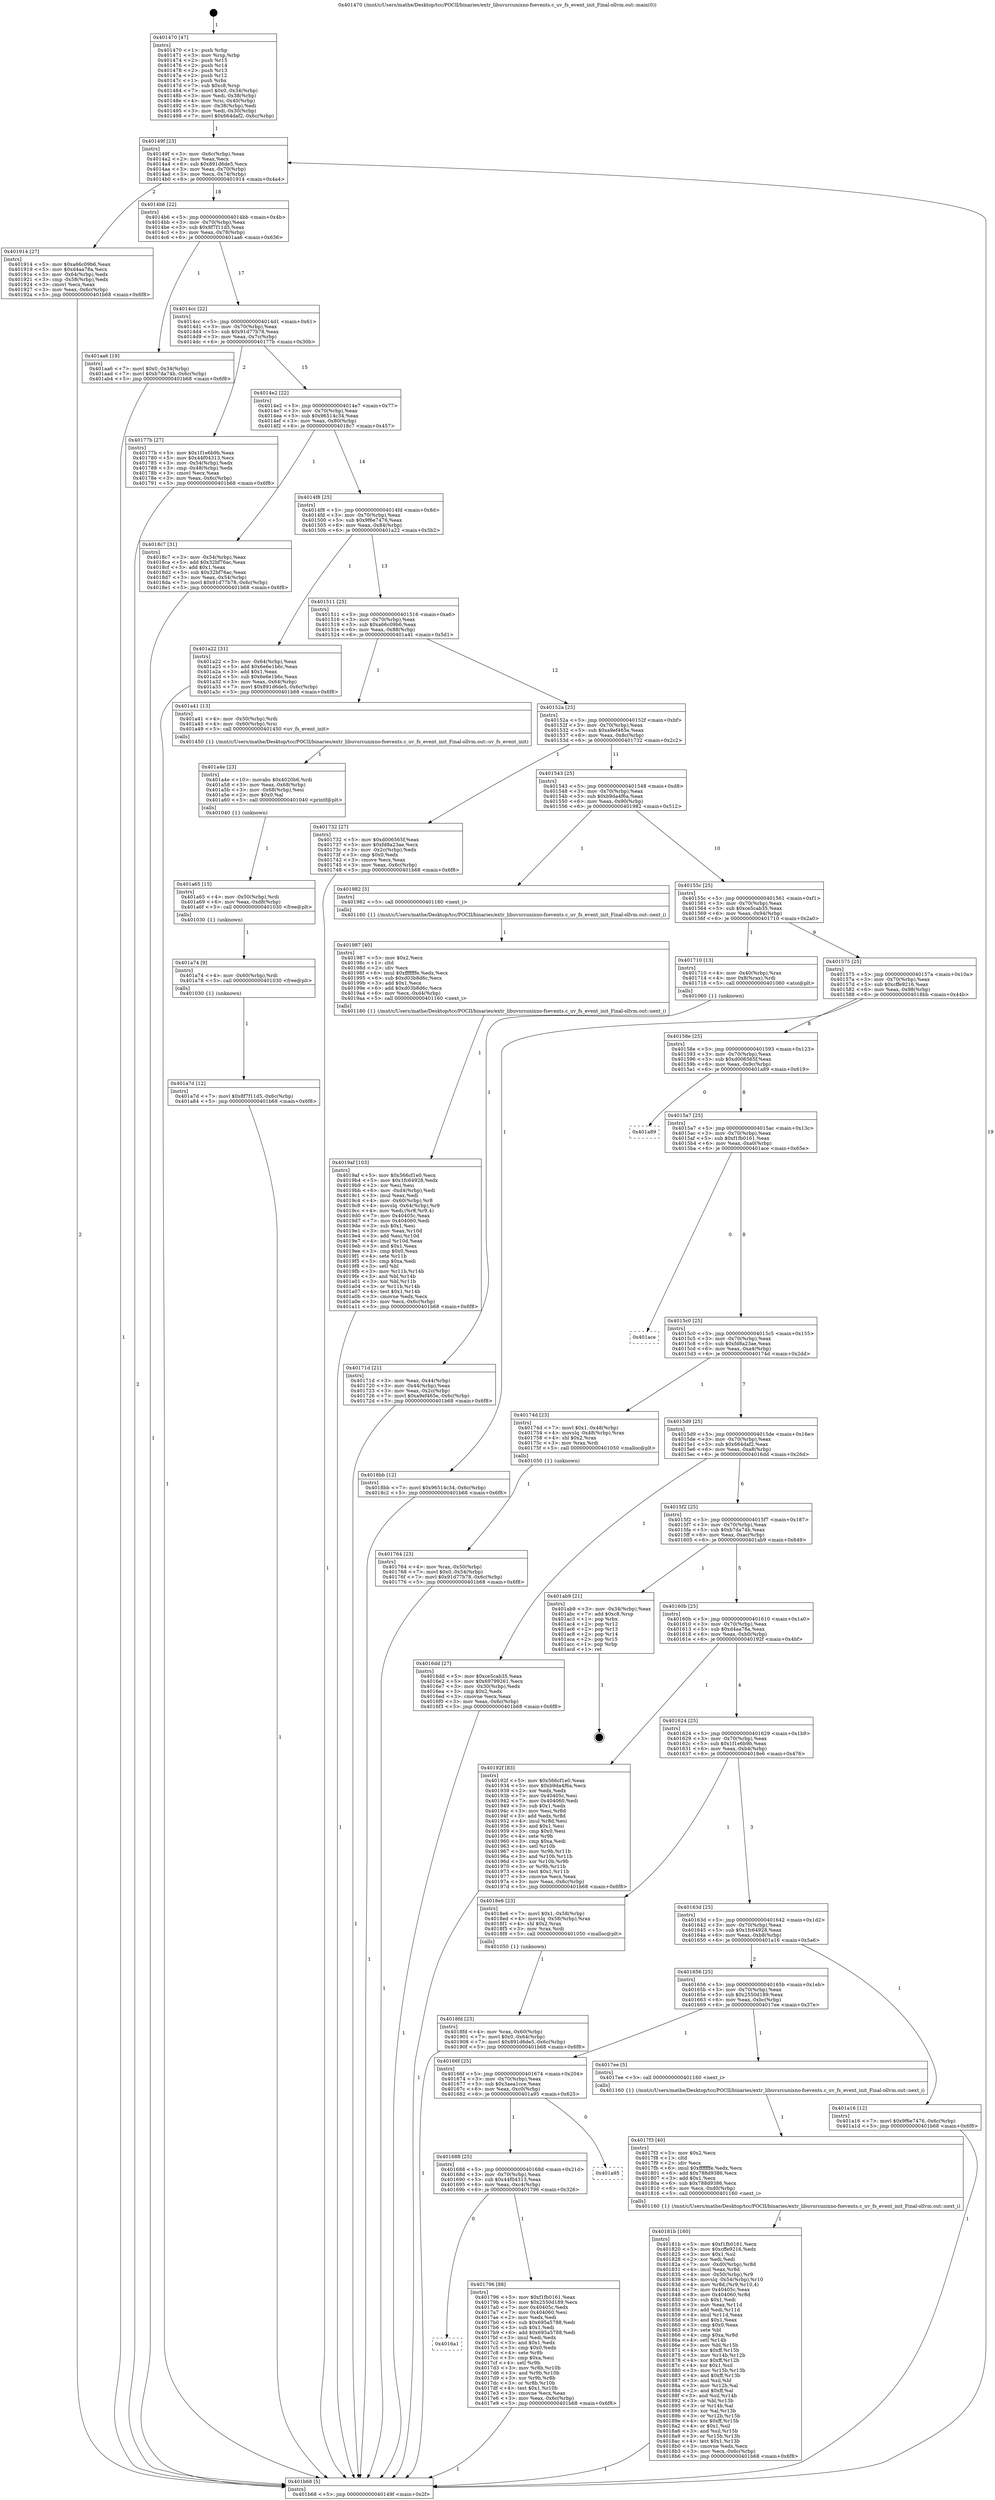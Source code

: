 digraph "0x401470" {
  label = "0x401470 (/mnt/c/Users/mathe/Desktop/tcc/POCII/binaries/extr_libuvsrcunixno-fsevents.c_uv_fs_event_init_Final-ollvm.out::main(0))"
  labelloc = "t"
  node[shape=record]

  Entry [label="",width=0.3,height=0.3,shape=circle,fillcolor=black,style=filled]
  "0x40149f" [label="{
     0x40149f [23]\l
     | [instrs]\l
     &nbsp;&nbsp;0x40149f \<+3\>: mov -0x6c(%rbp),%eax\l
     &nbsp;&nbsp;0x4014a2 \<+2\>: mov %eax,%ecx\l
     &nbsp;&nbsp;0x4014a4 \<+6\>: sub $0x891d6de5,%ecx\l
     &nbsp;&nbsp;0x4014aa \<+3\>: mov %eax,-0x70(%rbp)\l
     &nbsp;&nbsp;0x4014ad \<+3\>: mov %ecx,-0x74(%rbp)\l
     &nbsp;&nbsp;0x4014b0 \<+6\>: je 0000000000401914 \<main+0x4a4\>\l
  }"]
  "0x401914" [label="{
     0x401914 [27]\l
     | [instrs]\l
     &nbsp;&nbsp;0x401914 \<+5\>: mov $0xa66c09b6,%eax\l
     &nbsp;&nbsp;0x401919 \<+5\>: mov $0xd4aa78a,%ecx\l
     &nbsp;&nbsp;0x40191e \<+3\>: mov -0x64(%rbp),%edx\l
     &nbsp;&nbsp;0x401921 \<+3\>: cmp -0x58(%rbp),%edx\l
     &nbsp;&nbsp;0x401924 \<+3\>: cmovl %ecx,%eax\l
     &nbsp;&nbsp;0x401927 \<+3\>: mov %eax,-0x6c(%rbp)\l
     &nbsp;&nbsp;0x40192a \<+5\>: jmp 0000000000401b68 \<main+0x6f8\>\l
  }"]
  "0x4014b6" [label="{
     0x4014b6 [22]\l
     | [instrs]\l
     &nbsp;&nbsp;0x4014b6 \<+5\>: jmp 00000000004014bb \<main+0x4b\>\l
     &nbsp;&nbsp;0x4014bb \<+3\>: mov -0x70(%rbp),%eax\l
     &nbsp;&nbsp;0x4014be \<+5\>: sub $0x8f7f11d5,%eax\l
     &nbsp;&nbsp;0x4014c3 \<+3\>: mov %eax,-0x78(%rbp)\l
     &nbsp;&nbsp;0x4014c6 \<+6\>: je 0000000000401aa6 \<main+0x636\>\l
  }"]
  Exit [label="",width=0.3,height=0.3,shape=circle,fillcolor=black,style=filled,peripheries=2]
  "0x401aa6" [label="{
     0x401aa6 [19]\l
     | [instrs]\l
     &nbsp;&nbsp;0x401aa6 \<+7\>: movl $0x0,-0x34(%rbp)\l
     &nbsp;&nbsp;0x401aad \<+7\>: movl $0xb7da74b,-0x6c(%rbp)\l
     &nbsp;&nbsp;0x401ab4 \<+5\>: jmp 0000000000401b68 \<main+0x6f8\>\l
  }"]
  "0x4014cc" [label="{
     0x4014cc [22]\l
     | [instrs]\l
     &nbsp;&nbsp;0x4014cc \<+5\>: jmp 00000000004014d1 \<main+0x61\>\l
     &nbsp;&nbsp;0x4014d1 \<+3\>: mov -0x70(%rbp),%eax\l
     &nbsp;&nbsp;0x4014d4 \<+5\>: sub $0x91d77b78,%eax\l
     &nbsp;&nbsp;0x4014d9 \<+3\>: mov %eax,-0x7c(%rbp)\l
     &nbsp;&nbsp;0x4014dc \<+6\>: je 000000000040177b \<main+0x30b\>\l
  }"]
  "0x401a7d" [label="{
     0x401a7d [12]\l
     | [instrs]\l
     &nbsp;&nbsp;0x401a7d \<+7\>: movl $0x8f7f11d5,-0x6c(%rbp)\l
     &nbsp;&nbsp;0x401a84 \<+5\>: jmp 0000000000401b68 \<main+0x6f8\>\l
  }"]
  "0x40177b" [label="{
     0x40177b [27]\l
     | [instrs]\l
     &nbsp;&nbsp;0x40177b \<+5\>: mov $0x1f1e6b9b,%eax\l
     &nbsp;&nbsp;0x401780 \<+5\>: mov $0x44f04313,%ecx\l
     &nbsp;&nbsp;0x401785 \<+3\>: mov -0x54(%rbp),%edx\l
     &nbsp;&nbsp;0x401788 \<+3\>: cmp -0x48(%rbp),%edx\l
     &nbsp;&nbsp;0x40178b \<+3\>: cmovl %ecx,%eax\l
     &nbsp;&nbsp;0x40178e \<+3\>: mov %eax,-0x6c(%rbp)\l
     &nbsp;&nbsp;0x401791 \<+5\>: jmp 0000000000401b68 \<main+0x6f8\>\l
  }"]
  "0x4014e2" [label="{
     0x4014e2 [22]\l
     | [instrs]\l
     &nbsp;&nbsp;0x4014e2 \<+5\>: jmp 00000000004014e7 \<main+0x77\>\l
     &nbsp;&nbsp;0x4014e7 \<+3\>: mov -0x70(%rbp),%eax\l
     &nbsp;&nbsp;0x4014ea \<+5\>: sub $0x96514c34,%eax\l
     &nbsp;&nbsp;0x4014ef \<+3\>: mov %eax,-0x80(%rbp)\l
     &nbsp;&nbsp;0x4014f2 \<+6\>: je 00000000004018c7 \<main+0x457\>\l
  }"]
  "0x401a74" [label="{
     0x401a74 [9]\l
     | [instrs]\l
     &nbsp;&nbsp;0x401a74 \<+4\>: mov -0x60(%rbp),%rdi\l
     &nbsp;&nbsp;0x401a78 \<+5\>: call 0000000000401030 \<free@plt\>\l
     | [calls]\l
     &nbsp;&nbsp;0x401030 \{1\} (unknown)\l
  }"]
  "0x4018c7" [label="{
     0x4018c7 [31]\l
     | [instrs]\l
     &nbsp;&nbsp;0x4018c7 \<+3\>: mov -0x54(%rbp),%eax\l
     &nbsp;&nbsp;0x4018ca \<+5\>: add $0x32bf76ac,%eax\l
     &nbsp;&nbsp;0x4018cf \<+3\>: add $0x1,%eax\l
     &nbsp;&nbsp;0x4018d2 \<+5\>: sub $0x32bf76ac,%eax\l
     &nbsp;&nbsp;0x4018d7 \<+3\>: mov %eax,-0x54(%rbp)\l
     &nbsp;&nbsp;0x4018da \<+7\>: movl $0x91d77b78,-0x6c(%rbp)\l
     &nbsp;&nbsp;0x4018e1 \<+5\>: jmp 0000000000401b68 \<main+0x6f8\>\l
  }"]
  "0x4014f8" [label="{
     0x4014f8 [25]\l
     | [instrs]\l
     &nbsp;&nbsp;0x4014f8 \<+5\>: jmp 00000000004014fd \<main+0x8d\>\l
     &nbsp;&nbsp;0x4014fd \<+3\>: mov -0x70(%rbp),%eax\l
     &nbsp;&nbsp;0x401500 \<+5\>: sub $0x9f6e7476,%eax\l
     &nbsp;&nbsp;0x401505 \<+6\>: mov %eax,-0x84(%rbp)\l
     &nbsp;&nbsp;0x40150b \<+6\>: je 0000000000401a22 \<main+0x5b2\>\l
  }"]
  "0x401a65" [label="{
     0x401a65 [15]\l
     | [instrs]\l
     &nbsp;&nbsp;0x401a65 \<+4\>: mov -0x50(%rbp),%rdi\l
     &nbsp;&nbsp;0x401a69 \<+6\>: mov %eax,-0xd8(%rbp)\l
     &nbsp;&nbsp;0x401a6f \<+5\>: call 0000000000401030 \<free@plt\>\l
     | [calls]\l
     &nbsp;&nbsp;0x401030 \{1\} (unknown)\l
  }"]
  "0x401a22" [label="{
     0x401a22 [31]\l
     | [instrs]\l
     &nbsp;&nbsp;0x401a22 \<+3\>: mov -0x64(%rbp),%eax\l
     &nbsp;&nbsp;0x401a25 \<+5\>: add $0x6e6e1b6c,%eax\l
     &nbsp;&nbsp;0x401a2a \<+3\>: add $0x1,%eax\l
     &nbsp;&nbsp;0x401a2d \<+5\>: sub $0x6e6e1b6c,%eax\l
     &nbsp;&nbsp;0x401a32 \<+3\>: mov %eax,-0x64(%rbp)\l
     &nbsp;&nbsp;0x401a35 \<+7\>: movl $0x891d6de5,-0x6c(%rbp)\l
     &nbsp;&nbsp;0x401a3c \<+5\>: jmp 0000000000401b68 \<main+0x6f8\>\l
  }"]
  "0x401511" [label="{
     0x401511 [25]\l
     | [instrs]\l
     &nbsp;&nbsp;0x401511 \<+5\>: jmp 0000000000401516 \<main+0xa6\>\l
     &nbsp;&nbsp;0x401516 \<+3\>: mov -0x70(%rbp),%eax\l
     &nbsp;&nbsp;0x401519 \<+5\>: sub $0xa66c09b6,%eax\l
     &nbsp;&nbsp;0x40151e \<+6\>: mov %eax,-0x88(%rbp)\l
     &nbsp;&nbsp;0x401524 \<+6\>: je 0000000000401a41 \<main+0x5d1\>\l
  }"]
  "0x401a4e" [label="{
     0x401a4e [23]\l
     | [instrs]\l
     &nbsp;&nbsp;0x401a4e \<+10\>: movabs $0x4020b6,%rdi\l
     &nbsp;&nbsp;0x401a58 \<+3\>: mov %eax,-0x68(%rbp)\l
     &nbsp;&nbsp;0x401a5b \<+3\>: mov -0x68(%rbp),%esi\l
     &nbsp;&nbsp;0x401a5e \<+2\>: mov $0x0,%al\l
     &nbsp;&nbsp;0x401a60 \<+5\>: call 0000000000401040 \<printf@plt\>\l
     | [calls]\l
     &nbsp;&nbsp;0x401040 \{1\} (unknown)\l
  }"]
  "0x401a41" [label="{
     0x401a41 [13]\l
     | [instrs]\l
     &nbsp;&nbsp;0x401a41 \<+4\>: mov -0x50(%rbp),%rdi\l
     &nbsp;&nbsp;0x401a45 \<+4\>: mov -0x60(%rbp),%rsi\l
     &nbsp;&nbsp;0x401a49 \<+5\>: call 0000000000401450 \<uv_fs_event_init\>\l
     | [calls]\l
     &nbsp;&nbsp;0x401450 \{1\} (/mnt/c/Users/mathe/Desktop/tcc/POCII/binaries/extr_libuvsrcunixno-fsevents.c_uv_fs_event_init_Final-ollvm.out::uv_fs_event_init)\l
  }"]
  "0x40152a" [label="{
     0x40152a [25]\l
     | [instrs]\l
     &nbsp;&nbsp;0x40152a \<+5\>: jmp 000000000040152f \<main+0xbf\>\l
     &nbsp;&nbsp;0x40152f \<+3\>: mov -0x70(%rbp),%eax\l
     &nbsp;&nbsp;0x401532 \<+5\>: sub $0xa9ef465e,%eax\l
     &nbsp;&nbsp;0x401537 \<+6\>: mov %eax,-0x8c(%rbp)\l
     &nbsp;&nbsp;0x40153d \<+6\>: je 0000000000401732 \<main+0x2c2\>\l
  }"]
  "0x4019af" [label="{
     0x4019af [103]\l
     | [instrs]\l
     &nbsp;&nbsp;0x4019af \<+5\>: mov $0x566cf1e0,%ecx\l
     &nbsp;&nbsp;0x4019b4 \<+5\>: mov $0x1fc64928,%edx\l
     &nbsp;&nbsp;0x4019b9 \<+2\>: xor %esi,%esi\l
     &nbsp;&nbsp;0x4019bb \<+6\>: mov -0xd4(%rbp),%edi\l
     &nbsp;&nbsp;0x4019c1 \<+3\>: imul %eax,%edi\l
     &nbsp;&nbsp;0x4019c4 \<+4\>: mov -0x60(%rbp),%r8\l
     &nbsp;&nbsp;0x4019c8 \<+4\>: movslq -0x64(%rbp),%r9\l
     &nbsp;&nbsp;0x4019cc \<+4\>: mov %edi,(%r8,%r9,4)\l
     &nbsp;&nbsp;0x4019d0 \<+7\>: mov 0x40405c,%eax\l
     &nbsp;&nbsp;0x4019d7 \<+7\>: mov 0x404060,%edi\l
     &nbsp;&nbsp;0x4019de \<+3\>: sub $0x1,%esi\l
     &nbsp;&nbsp;0x4019e1 \<+3\>: mov %eax,%r10d\l
     &nbsp;&nbsp;0x4019e4 \<+3\>: add %esi,%r10d\l
     &nbsp;&nbsp;0x4019e7 \<+4\>: imul %r10d,%eax\l
     &nbsp;&nbsp;0x4019eb \<+3\>: and $0x1,%eax\l
     &nbsp;&nbsp;0x4019ee \<+3\>: cmp $0x0,%eax\l
     &nbsp;&nbsp;0x4019f1 \<+4\>: sete %r11b\l
     &nbsp;&nbsp;0x4019f5 \<+3\>: cmp $0xa,%edi\l
     &nbsp;&nbsp;0x4019f8 \<+3\>: setl %bl\l
     &nbsp;&nbsp;0x4019fb \<+3\>: mov %r11b,%r14b\l
     &nbsp;&nbsp;0x4019fe \<+3\>: and %bl,%r14b\l
     &nbsp;&nbsp;0x401a01 \<+3\>: xor %bl,%r11b\l
     &nbsp;&nbsp;0x401a04 \<+3\>: or %r11b,%r14b\l
     &nbsp;&nbsp;0x401a07 \<+4\>: test $0x1,%r14b\l
     &nbsp;&nbsp;0x401a0b \<+3\>: cmovne %edx,%ecx\l
     &nbsp;&nbsp;0x401a0e \<+3\>: mov %ecx,-0x6c(%rbp)\l
     &nbsp;&nbsp;0x401a11 \<+5\>: jmp 0000000000401b68 \<main+0x6f8\>\l
  }"]
  "0x401732" [label="{
     0x401732 [27]\l
     | [instrs]\l
     &nbsp;&nbsp;0x401732 \<+5\>: mov $0xd006565f,%eax\l
     &nbsp;&nbsp;0x401737 \<+5\>: mov $0xfd8a23ae,%ecx\l
     &nbsp;&nbsp;0x40173c \<+3\>: mov -0x2c(%rbp),%edx\l
     &nbsp;&nbsp;0x40173f \<+3\>: cmp $0x0,%edx\l
     &nbsp;&nbsp;0x401742 \<+3\>: cmove %ecx,%eax\l
     &nbsp;&nbsp;0x401745 \<+3\>: mov %eax,-0x6c(%rbp)\l
     &nbsp;&nbsp;0x401748 \<+5\>: jmp 0000000000401b68 \<main+0x6f8\>\l
  }"]
  "0x401543" [label="{
     0x401543 [25]\l
     | [instrs]\l
     &nbsp;&nbsp;0x401543 \<+5\>: jmp 0000000000401548 \<main+0xd8\>\l
     &nbsp;&nbsp;0x401548 \<+3\>: mov -0x70(%rbp),%eax\l
     &nbsp;&nbsp;0x40154b \<+5\>: sub $0xb9da4f6a,%eax\l
     &nbsp;&nbsp;0x401550 \<+6\>: mov %eax,-0x90(%rbp)\l
     &nbsp;&nbsp;0x401556 \<+6\>: je 0000000000401982 \<main+0x512\>\l
  }"]
  "0x401987" [label="{
     0x401987 [40]\l
     | [instrs]\l
     &nbsp;&nbsp;0x401987 \<+5\>: mov $0x2,%ecx\l
     &nbsp;&nbsp;0x40198c \<+1\>: cltd\l
     &nbsp;&nbsp;0x40198d \<+2\>: idiv %ecx\l
     &nbsp;&nbsp;0x40198f \<+6\>: imul $0xfffffffe,%edx,%ecx\l
     &nbsp;&nbsp;0x401995 \<+6\>: sub $0xd03b8d6c,%ecx\l
     &nbsp;&nbsp;0x40199b \<+3\>: add $0x1,%ecx\l
     &nbsp;&nbsp;0x40199e \<+6\>: add $0xd03b8d6c,%ecx\l
     &nbsp;&nbsp;0x4019a4 \<+6\>: mov %ecx,-0xd4(%rbp)\l
     &nbsp;&nbsp;0x4019aa \<+5\>: call 0000000000401160 \<next_i\>\l
     | [calls]\l
     &nbsp;&nbsp;0x401160 \{1\} (/mnt/c/Users/mathe/Desktop/tcc/POCII/binaries/extr_libuvsrcunixno-fsevents.c_uv_fs_event_init_Final-ollvm.out::next_i)\l
  }"]
  "0x401982" [label="{
     0x401982 [5]\l
     | [instrs]\l
     &nbsp;&nbsp;0x401982 \<+5\>: call 0000000000401160 \<next_i\>\l
     | [calls]\l
     &nbsp;&nbsp;0x401160 \{1\} (/mnt/c/Users/mathe/Desktop/tcc/POCII/binaries/extr_libuvsrcunixno-fsevents.c_uv_fs_event_init_Final-ollvm.out::next_i)\l
  }"]
  "0x40155c" [label="{
     0x40155c [25]\l
     | [instrs]\l
     &nbsp;&nbsp;0x40155c \<+5\>: jmp 0000000000401561 \<main+0xf1\>\l
     &nbsp;&nbsp;0x401561 \<+3\>: mov -0x70(%rbp),%eax\l
     &nbsp;&nbsp;0x401564 \<+5\>: sub $0xce5cab35,%eax\l
     &nbsp;&nbsp;0x401569 \<+6\>: mov %eax,-0x94(%rbp)\l
     &nbsp;&nbsp;0x40156f \<+6\>: je 0000000000401710 \<main+0x2a0\>\l
  }"]
  "0x4018fd" [label="{
     0x4018fd [23]\l
     | [instrs]\l
     &nbsp;&nbsp;0x4018fd \<+4\>: mov %rax,-0x60(%rbp)\l
     &nbsp;&nbsp;0x401901 \<+7\>: movl $0x0,-0x64(%rbp)\l
     &nbsp;&nbsp;0x401908 \<+7\>: movl $0x891d6de5,-0x6c(%rbp)\l
     &nbsp;&nbsp;0x40190f \<+5\>: jmp 0000000000401b68 \<main+0x6f8\>\l
  }"]
  "0x401710" [label="{
     0x401710 [13]\l
     | [instrs]\l
     &nbsp;&nbsp;0x401710 \<+4\>: mov -0x40(%rbp),%rax\l
     &nbsp;&nbsp;0x401714 \<+4\>: mov 0x8(%rax),%rdi\l
     &nbsp;&nbsp;0x401718 \<+5\>: call 0000000000401060 \<atoi@plt\>\l
     | [calls]\l
     &nbsp;&nbsp;0x401060 \{1\} (unknown)\l
  }"]
  "0x401575" [label="{
     0x401575 [25]\l
     | [instrs]\l
     &nbsp;&nbsp;0x401575 \<+5\>: jmp 000000000040157a \<main+0x10a\>\l
     &nbsp;&nbsp;0x40157a \<+3\>: mov -0x70(%rbp),%eax\l
     &nbsp;&nbsp;0x40157d \<+5\>: sub $0xcffe9216,%eax\l
     &nbsp;&nbsp;0x401582 \<+6\>: mov %eax,-0x98(%rbp)\l
     &nbsp;&nbsp;0x401588 \<+6\>: je 00000000004018bb \<main+0x44b\>\l
  }"]
  "0x40181b" [label="{
     0x40181b [160]\l
     | [instrs]\l
     &nbsp;&nbsp;0x40181b \<+5\>: mov $0xf1fb0161,%ecx\l
     &nbsp;&nbsp;0x401820 \<+5\>: mov $0xcffe9216,%edx\l
     &nbsp;&nbsp;0x401825 \<+3\>: mov $0x1,%sil\l
     &nbsp;&nbsp;0x401828 \<+2\>: xor %edi,%edi\l
     &nbsp;&nbsp;0x40182a \<+7\>: mov -0xd0(%rbp),%r8d\l
     &nbsp;&nbsp;0x401831 \<+4\>: imul %eax,%r8d\l
     &nbsp;&nbsp;0x401835 \<+4\>: mov -0x50(%rbp),%r9\l
     &nbsp;&nbsp;0x401839 \<+4\>: movslq -0x54(%rbp),%r10\l
     &nbsp;&nbsp;0x40183d \<+4\>: mov %r8d,(%r9,%r10,4)\l
     &nbsp;&nbsp;0x401841 \<+7\>: mov 0x40405c,%eax\l
     &nbsp;&nbsp;0x401848 \<+8\>: mov 0x404060,%r8d\l
     &nbsp;&nbsp;0x401850 \<+3\>: sub $0x1,%edi\l
     &nbsp;&nbsp;0x401853 \<+3\>: mov %eax,%r11d\l
     &nbsp;&nbsp;0x401856 \<+3\>: add %edi,%r11d\l
     &nbsp;&nbsp;0x401859 \<+4\>: imul %r11d,%eax\l
     &nbsp;&nbsp;0x40185d \<+3\>: and $0x1,%eax\l
     &nbsp;&nbsp;0x401860 \<+3\>: cmp $0x0,%eax\l
     &nbsp;&nbsp;0x401863 \<+3\>: sete %bl\l
     &nbsp;&nbsp;0x401866 \<+4\>: cmp $0xa,%r8d\l
     &nbsp;&nbsp;0x40186a \<+4\>: setl %r14b\l
     &nbsp;&nbsp;0x40186e \<+3\>: mov %bl,%r15b\l
     &nbsp;&nbsp;0x401871 \<+4\>: xor $0xff,%r15b\l
     &nbsp;&nbsp;0x401875 \<+3\>: mov %r14b,%r12b\l
     &nbsp;&nbsp;0x401878 \<+4\>: xor $0xff,%r12b\l
     &nbsp;&nbsp;0x40187c \<+4\>: xor $0x1,%sil\l
     &nbsp;&nbsp;0x401880 \<+3\>: mov %r15b,%r13b\l
     &nbsp;&nbsp;0x401883 \<+4\>: and $0xff,%r13b\l
     &nbsp;&nbsp;0x401887 \<+3\>: and %sil,%bl\l
     &nbsp;&nbsp;0x40188a \<+3\>: mov %r12b,%al\l
     &nbsp;&nbsp;0x40188d \<+2\>: and $0xff,%al\l
     &nbsp;&nbsp;0x40188f \<+3\>: and %sil,%r14b\l
     &nbsp;&nbsp;0x401892 \<+3\>: or %bl,%r13b\l
     &nbsp;&nbsp;0x401895 \<+3\>: or %r14b,%al\l
     &nbsp;&nbsp;0x401898 \<+3\>: xor %al,%r13b\l
     &nbsp;&nbsp;0x40189b \<+3\>: or %r12b,%r15b\l
     &nbsp;&nbsp;0x40189e \<+4\>: xor $0xff,%r15b\l
     &nbsp;&nbsp;0x4018a2 \<+4\>: or $0x1,%sil\l
     &nbsp;&nbsp;0x4018a6 \<+3\>: and %sil,%r15b\l
     &nbsp;&nbsp;0x4018a9 \<+3\>: or %r15b,%r13b\l
     &nbsp;&nbsp;0x4018ac \<+4\>: test $0x1,%r13b\l
     &nbsp;&nbsp;0x4018b0 \<+3\>: cmovne %edx,%ecx\l
     &nbsp;&nbsp;0x4018b3 \<+3\>: mov %ecx,-0x6c(%rbp)\l
     &nbsp;&nbsp;0x4018b6 \<+5\>: jmp 0000000000401b68 \<main+0x6f8\>\l
  }"]
  "0x4018bb" [label="{
     0x4018bb [12]\l
     | [instrs]\l
     &nbsp;&nbsp;0x4018bb \<+7\>: movl $0x96514c34,-0x6c(%rbp)\l
     &nbsp;&nbsp;0x4018c2 \<+5\>: jmp 0000000000401b68 \<main+0x6f8\>\l
  }"]
  "0x40158e" [label="{
     0x40158e [25]\l
     | [instrs]\l
     &nbsp;&nbsp;0x40158e \<+5\>: jmp 0000000000401593 \<main+0x123\>\l
     &nbsp;&nbsp;0x401593 \<+3\>: mov -0x70(%rbp),%eax\l
     &nbsp;&nbsp;0x401596 \<+5\>: sub $0xd006565f,%eax\l
     &nbsp;&nbsp;0x40159b \<+6\>: mov %eax,-0x9c(%rbp)\l
     &nbsp;&nbsp;0x4015a1 \<+6\>: je 0000000000401a89 \<main+0x619\>\l
  }"]
  "0x4017f3" [label="{
     0x4017f3 [40]\l
     | [instrs]\l
     &nbsp;&nbsp;0x4017f3 \<+5\>: mov $0x2,%ecx\l
     &nbsp;&nbsp;0x4017f8 \<+1\>: cltd\l
     &nbsp;&nbsp;0x4017f9 \<+2\>: idiv %ecx\l
     &nbsp;&nbsp;0x4017fb \<+6\>: imul $0xfffffffe,%edx,%ecx\l
     &nbsp;&nbsp;0x401801 \<+6\>: add $0x788d9386,%ecx\l
     &nbsp;&nbsp;0x401807 \<+3\>: add $0x1,%ecx\l
     &nbsp;&nbsp;0x40180a \<+6\>: sub $0x788d9386,%ecx\l
     &nbsp;&nbsp;0x401810 \<+6\>: mov %ecx,-0xd0(%rbp)\l
     &nbsp;&nbsp;0x401816 \<+5\>: call 0000000000401160 \<next_i\>\l
     | [calls]\l
     &nbsp;&nbsp;0x401160 \{1\} (/mnt/c/Users/mathe/Desktop/tcc/POCII/binaries/extr_libuvsrcunixno-fsevents.c_uv_fs_event_init_Final-ollvm.out::next_i)\l
  }"]
  "0x401a89" [label="{
     0x401a89\l
  }", style=dashed]
  "0x4015a7" [label="{
     0x4015a7 [25]\l
     | [instrs]\l
     &nbsp;&nbsp;0x4015a7 \<+5\>: jmp 00000000004015ac \<main+0x13c\>\l
     &nbsp;&nbsp;0x4015ac \<+3\>: mov -0x70(%rbp),%eax\l
     &nbsp;&nbsp;0x4015af \<+5\>: sub $0xf1fb0161,%eax\l
     &nbsp;&nbsp;0x4015b4 \<+6\>: mov %eax,-0xa0(%rbp)\l
     &nbsp;&nbsp;0x4015ba \<+6\>: je 0000000000401ace \<main+0x65e\>\l
  }"]
  "0x4016a1" [label="{
     0x4016a1\l
  }", style=dashed]
  "0x401ace" [label="{
     0x401ace\l
  }", style=dashed]
  "0x4015c0" [label="{
     0x4015c0 [25]\l
     | [instrs]\l
     &nbsp;&nbsp;0x4015c0 \<+5\>: jmp 00000000004015c5 \<main+0x155\>\l
     &nbsp;&nbsp;0x4015c5 \<+3\>: mov -0x70(%rbp),%eax\l
     &nbsp;&nbsp;0x4015c8 \<+5\>: sub $0xfd8a23ae,%eax\l
     &nbsp;&nbsp;0x4015cd \<+6\>: mov %eax,-0xa4(%rbp)\l
     &nbsp;&nbsp;0x4015d3 \<+6\>: je 000000000040174d \<main+0x2dd\>\l
  }"]
  "0x401796" [label="{
     0x401796 [88]\l
     | [instrs]\l
     &nbsp;&nbsp;0x401796 \<+5\>: mov $0xf1fb0161,%eax\l
     &nbsp;&nbsp;0x40179b \<+5\>: mov $0x2550d189,%ecx\l
     &nbsp;&nbsp;0x4017a0 \<+7\>: mov 0x40405c,%edx\l
     &nbsp;&nbsp;0x4017a7 \<+7\>: mov 0x404060,%esi\l
     &nbsp;&nbsp;0x4017ae \<+2\>: mov %edx,%edi\l
     &nbsp;&nbsp;0x4017b0 \<+6\>: sub $0x695a5788,%edi\l
     &nbsp;&nbsp;0x4017b6 \<+3\>: sub $0x1,%edi\l
     &nbsp;&nbsp;0x4017b9 \<+6\>: add $0x695a5788,%edi\l
     &nbsp;&nbsp;0x4017bf \<+3\>: imul %edi,%edx\l
     &nbsp;&nbsp;0x4017c2 \<+3\>: and $0x1,%edx\l
     &nbsp;&nbsp;0x4017c5 \<+3\>: cmp $0x0,%edx\l
     &nbsp;&nbsp;0x4017c8 \<+4\>: sete %r8b\l
     &nbsp;&nbsp;0x4017cc \<+3\>: cmp $0xa,%esi\l
     &nbsp;&nbsp;0x4017cf \<+4\>: setl %r9b\l
     &nbsp;&nbsp;0x4017d3 \<+3\>: mov %r8b,%r10b\l
     &nbsp;&nbsp;0x4017d6 \<+3\>: and %r9b,%r10b\l
     &nbsp;&nbsp;0x4017d9 \<+3\>: xor %r9b,%r8b\l
     &nbsp;&nbsp;0x4017dc \<+3\>: or %r8b,%r10b\l
     &nbsp;&nbsp;0x4017df \<+4\>: test $0x1,%r10b\l
     &nbsp;&nbsp;0x4017e3 \<+3\>: cmovne %ecx,%eax\l
     &nbsp;&nbsp;0x4017e6 \<+3\>: mov %eax,-0x6c(%rbp)\l
     &nbsp;&nbsp;0x4017e9 \<+5\>: jmp 0000000000401b68 \<main+0x6f8\>\l
  }"]
  "0x40174d" [label="{
     0x40174d [23]\l
     | [instrs]\l
     &nbsp;&nbsp;0x40174d \<+7\>: movl $0x1,-0x48(%rbp)\l
     &nbsp;&nbsp;0x401754 \<+4\>: movslq -0x48(%rbp),%rax\l
     &nbsp;&nbsp;0x401758 \<+4\>: shl $0x2,%rax\l
     &nbsp;&nbsp;0x40175c \<+3\>: mov %rax,%rdi\l
     &nbsp;&nbsp;0x40175f \<+5\>: call 0000000000401050 \<malloc@plt\>\l
     | [calls]\l
     &nbsp;&nbsp;0x401050 \{1\} (unknown)\l
  }"]
  "0x4015d9" [label="{
     0x4015d9 [25]\l
     | [instrs]\l
     &nbsp;&nbsp;0x4015d9 \<+5\>: jmp 00000000004015de \<main+0x16e\>\l
     &nbsp;&nbsp;0x4015de \<+3\>: mov -0x70(%rbp),%eax\l
     &nbsp;&nbsp;0x4015e1 \<+5\>: sub $0x664daf2,%eax\l
     &nbsp;&nbsp;0x4015e6 \<+6\>: mov %eax,-0xa8(%rbp)\l
     &nbsp;&nbsp;0x4015ec \<+6\>: je 00000000004016dd \<main+0x26d\>\l
  }"]
  "0x401688" [label="{
     0x401688 [25]\l
     | [instrs]\l
     &nbsp;&nbsp;0x401688 \<+5\>: jmp 000000000040168d \<main+0x21d\>\l
     &nbsp;&nbsp;0x40168d \<+3\>: mov -0x70(%rbp),%eax\l
     &nbsp;&nbsp;0x401690 \<+5\>: sub $0x44f04313,%eax\l
     &nbsp;&nbsp;0x401695 \<+6\>: mov %eax,-0xc4(%rbp)\l
     &nbsp;&nbsp;0x40169b \<+6\>: je 0000000000401796 \<main+0x326\>\l
  }"]
  "0x4016dd" [label="{
     0x4016dd [27]\l
     | [instrs]\l
     &nbsp;&nbsp;0x4016dd \<+5\>: mov $0xce5cab35,%eax\l
     &nbsp;&nbsp;0x4016e2 \<+5\>: mov $0x69799261,%ecx\l
     &nbsp;&nbsp;0x4016e7 \<+3\>: mov -0x30(%rbp),%edx\l
     &nbsp;&nbsp;0x4016ea \<+3\>: cmp $0x2,%edx\l
     &nbsp;&nbsp;0x4016ed \<+3\>: cmovne %ecx,%eax\l
     &nbsp;&nbsp;0x4016f0 \<+3\>: mov %eax,-0x6c(%rbp)\l
     &nbsp;&nbsp;0x4016f3 \<+5\>: jmp 0000000000401b68 \<main+0x6f8\>\l
  }"]
  "0x4015f2" [label="{
     0x4015f2 [25]\l
     | [instrs]\l
     &nbsp;&nbsp;0x4015f2 \<+5\>: jmp 00000000004015f7 \<main+0x187\>\l
     &nbsp;&nbsp;0x4015f7 \<+3\>: mov -0x70(%rbp),%eax\l
     &nbsp;&nbsp;0x4015fa \<+5\>: sub $0xb7da74b,%eax\l
     &nbsp;&nbsp;0x4015ff \<+6\>: mov %eax,-0xac(%rbp)\l
     &nbsp;&nbsp;0x401605 \<+6\>: je 0000000000401ab9 \<main+0x649\>\l
  }"]
  "0x401b68" [label="{
     0x401b68 [5]\l
     | [instrs]\l
     &nbsp;&nbsp;0x401b68 \<+5\>: jmp 000000000040149f \<main+0x2f\>\l
  }"]
  "0x401470" [label="{
     0x401470 [47]\l
     | [instrs]\l
     &nbsp;&nbsp;0x401470 \<+1\>: push %rbp\l
     &nbsp;&nbsp;0x401471 \<+3\>: mov %rsp,%rbp\l
     &nbsp;&nbsp;0x401474 \<+2\>: push %r15\l
     &nbsp;&nbsp;0x401476 \<+2\>: push %r14\l
     &nbsp;&nbsp;0x401478 \<+2\>: push %r13\l
     &nbsp;&nbsp;0x40147a \<+2\>: push %r12\l
     &nbsp;&nbsp;0x40147c \<+1\>: push %rbx\l
     &nbsp;&nbsp;0x40147d \<+7\>: sub $0xc8,%rsp\l
     &nbsp;&nbsp;0x401484 \<+7\>: movl $0x0,-0x34(%rbp)\l
     &nbsp;&nbsp;0x40148b \<+3\>: mov %edi,-0x38(%rbp)\l
     &nbsp;&nbsp;0x40148e \<+4\>: mov %rsi,-0x40(%rbp)\l
     &nbsp;&nbsp;0x401492 \<+3\>: mov -0x38(%rbp),%edi\l
     &nbsp;&nbsp;0x401495 \<+3\>: mov %edi,-0x30(%rbp)\l
     &nbsp;&nbsp;0x401498 \<+7\>: movl $0x664daf2,-0x6c(%rbp)\l
  }"]
  "0x40171d" [label="{
     0x40171d [21]\l
     | [instrs]\l
     &nbsp;&nbsp;0x40171d \<+3\>: mov %eax,-0x44(%rbp)\l
     &nbsp;&nbsp;0x401720 \<+3\>: mov -0x44(%rbp),%eax\l
     &nbsp;&nbsp;0x401723 \<+3\>: mov %eax,-0x2c(%rbp)\l
     &nbsp;&nbsp;0x401726 \<+7\>: movl $0xa9ef465e,-0x6c(%rbp)\l
     &nbsp;&nbsp;0x40172d \<+5\>: jmp 0000000000401b68 \<main+0x6f8\>\l
  }"]
  "0x401764" [label="{
     0x401764 [23]\l
     | [instrs]\l
     &nbsp;&nbsp;0x401764 \<+4\>: mov %rax,-0x50(%rbp)\l
     &nbsp;&nbsp;0x401768 \<+7\>: movl $0x0,-0x54(%rbp)\l
     &nbsp;&nbsp;0x40176f \<+7\>: movl $0x91d77b78,-0x6c(%rbp)\l
     &nbsp;&nbsp;0x401776 \<+5\>: jmp 0000000000401b68 \<main+0x6f8\>\l
  }"]
  "0x401a95" [label="{
     0x401a95\l
  }", style=dashed]
  "0x401ab9" [label="{
     0x401ab9 [21]\l
     | [instrs]\l
     &nbsp;&nbsp;0x401ab9 \<+3\>: mov -0x34(%rbp),%eax\l
     &nbsp;&nbsp;0x401abc \<+7\>: add $0xc8,%rsp\l
     &nbsp;&nbsp;0x401ac3 \<+1\>: pop %rbx\l
     &nbsp;&nbsp;0x401ac4 \<+2\>: pop %r12\l
     &nbsp;&nbsp;0x401ac6 \<+2\>: pop %r13\l
     &nbsp;&nbsp;0x401ac8 \<+2\>: pop %r14\l
     &nbsp;&nbsp;0x401aca \<+2\>: pop %r15\l
     &nbsp;&nbsp;0x401acc \<+1\>: pop %rbp\l
     &nbsp;&nbsp;0x401acd \<+1\>: ret\l
  }"]
  "0x40160b" [label="{
     0x40160b [25]\l
     | [instrs]\l
     &nbsp;&nbsp;0x40160b \<+5\>: jmp 0000000000401610 \<main+0x1a0\>\l
     &nbsp;&nbsp;0x401610 \<+3\>: mov -0x70(%rbp),%eax\l
     &nbsp;&nbsp;0x401613 \<+5\>: sub $0xd4aa78a,%eax\l
     &nbsp;&nbsp;0x401618 \<+6\>: mov %eax,-0xb0(%rbp)\l
     &nbsp;&nbsp;0x40161e \<+6\>: je 000000000040192f \<main+0x4bf\>\l
  }"]
  "0x40166f" [label="{
     0x40166f [25]\l
     | [instrs]\l
     &nbsp;&nbsp;0x40166f \<+5\>: jmp 0000000000401674 \<main+0x204\>\l
     &nbsp;&nbsp;0x401674 \<+3\>: mov -0x70(%rbp),%eax\l
     &nbsp;&nbsp;0x401677 \<+5\>: sub $0x3aea1cce,%eax\l
     &nbsp;&nbsp;0x40167c \<+6\>: mov %eax,-0xc0(%rbp)\l
     &nbsp;&nbsp;0x401682 \<+6\>: je 0000000000401a95 \<main+0x625\>\l
  }"]
  "0x40192f" [label="{
     0x40192f [83]\l
     | [instrs]\l
     &nbsp;&nbsp;0x40192f \<+5\>: mov $0x566cf1e0,%eax\l
     &nbsp;&nbsp;0x401934 \<+5\>: mov $0xb9da4f6a,%ecx\l
     &nbsp;&nbsp;0x401939 \<+2\>: xor %edx,%edx\l
     &nbsp;&nbsp;0x40193b \<+7\>: mov 0x40405c,%esi\l
     &nbsp;&nbsp;0x401942 \<+7\>: mov 0x404060,%edi\l
     &nbsp;&nbsp;0x401949 \<+3\>: sub $0x1,%edx\l
     &nbsp;&nbsp;0x40194c \<+3\>: mov %esi,%r8d\l
     &nbsp;&nbsp;0x40194f \<+3\>: add %edx,%r8d\l
     &nbsp;&nbsp;0x401952 \<+4\>: imul %r8d,%esi\l
     &nbsp;&nbsp;0x401956 \<+3\>: and $0x1,%esi\l
     &nbsp;&nbsp;0x401959 \<+3\>: cmp $0x0,%esi\l
     &nbsp;&nbsp;0x40195c \<+4\>: sete %r9b\l
     &nbsp;&nbsp;0x401960 \<+3\>: cmp $0xa,%edi\l
     &nbsp;&nbsp;0x401963 \<+4\>: setl %r10b\l
     &nbsp;&nbsp;0x401967 \<+3\>: mov %r9b,%r11b\l
     &nbsp;&nbsp;0x40196a \<+3\>: and %r10b,%r11b\l
     &nbsp;&nbsp;0x40196d \<+3\>: xor %r10b,%r9b\l
     &nbsp;&nbsp;0x401970 \<+3\>: or %r9b,%r11b\l
     &nbsp;&nbsp;0x401973 \<+4\>: test $0x1,%r11b\l
     &nbsp;&nbsp;0x401977 \<+3\>: cmovne %ecx,%eax\l
     &nbsp;&nbsp;0x40197a \<+3\>: mov %eax,-0x6c(%rbp)\l
     &nbsp;&nbsp;0x40197d \<+5\>: jmp 0000000000401b68 \<main+0x6f8\>\l
  }"]
  "0x401624" [label="{
     0x401624 [25]\l
     | [instrs]\l
     &nbsp;&nbsp;0x401624 \<+5\>: jmp 0000000000401629 \<main+0x1b9\>\l
     &nbsp;&nbsp;0x401629 \<+3\>: mov -0x70(%rbp),%eax\l
     &nbsp;&nbsp;0x40162c \<+5\>: sub $0x1f1e6b9b,%eax\l
     &nbsp;&nbsp;0x401631 \<+6\>: mov %eax,-0xb4(%rbp)\l
     &nbsp;&nbsp;0x401637 \<+6\>: je 00000000004018e6 \<main+0x476\>\l
  }"]
  "0x4017ee" [label="{
     0x4017ee [5]\l
     | [instrs]\l
     &nbsp;&nbsp;0x4017ee \<+5\>: call 0000000000401160 \<next_i\>\l
     | [calls]\l
     &nbsp;&nbsp;0x401160 \{1\} (/mnt/c/Users/mathe/Desktop/tcc/POCII/binaries/extr_libuvsrcunixno-fsevents.c_uv_fs_event_init_Final-ollvm.out::next_i)\l
  }"]
  "0x4018e6" [label="{
     0x4018e6 [23]\l
     | [instrs]\l
     &nbsp;&nbsp;0x4018e6 \<+7\>: movl $0x1,-0x58(%rbp)\l
     &nbsp;&nbsp;0x4018ed \<+4\>: movslq -0x58(%rbp),%rax\l
     &nbsp;&nbsp;0x4018f1 \<+4\>: shl $0x2,%rax\l
     &nbsp;&nbsp;0x4018f5 \<+3\>: mov %rax,%rdi\l
     &nbsp;&nbsp;0x4018f8 \<+5\>: call 0000000000401050 \<malloc@plt\>\l
     | [calls]\l
     &nbsp;&nbsp;0x401050 \{1\} (unknown)\l
  }"]
  "0x40163d" [label="{
     0x40163d [25]\l
     | [instrs]\l
     &nbsp;&nbsp;0x40163d \<+5\>: jmp 0000000000401642 \<main+0x1d2\>\l
     &nbsp;&nbsp;0x401642 \<+3\>: mov -0x70(%rbp),%eax\l
     &nbsp;&nbsp;0x401645 \<+5\>: sub $0x1fc64928,%eax\l
     &nbsp;&nbsp;0x40164a \<+6\>: mov %eax,-0xb8(%rbp)\l
     &nbsp;&nbsp;0x401650 \<+6\>: je 0000000000401a16 \<main+0x5a6\>\l
  }"]
  "0x401656" [label="{
     0x401656 [25]\l
     | [instrs]\l
     &nbsp;&nbsp;0x401656 \<+5\>: jmp 000000000040165b \<main+0x1eb\>\l
     &nbsp;&nbsp;0x40165b \<+3\>: mov -0x70(%rbp),%eax\l
     &nbsp;&nbsp;0x40165e \<+5\>: sub $0x2550d189,%eax\l
     &nbsp;&nbsp;0x401663 \<+6\>: mov %eax,-0xbc(%rbp)\l
     &nbsp;&nbsp;0x401669 \<+6\>: je 00000000004017ee \<main+0x37e\>\l
  }"]
  "0x401a16" [label="{
     0x401a16 [12]\l
     | [instrs]\l
     &nbsp;&nbsp;0x401a16 \<+7\>: movl $0x9f6e7476,-0x6c(%rbp)\l
     &nbsp;&nbsp;0x401a1d \<+5\>: jmp 0000000000401b68 \<main+0x6f8\>\l
  }"]
  Entry -> "0x401470" [label=" 1"]
  "0x40149f" -> "0x401914" [label=" 2"]
  "0x40149f" -> "0x4014b6" [label=" 18"]
  "0x401ab9" -> Exit [label=" 1"]
  "0x4014b6" -> "0x401aa6" [label=" 1"]
  "0x4014b6" -> "0x4014cc" [label=" 17"]
  "0x401aa6" -> "0x401b68" [label=" 1"]
  "0x4014cc" -> "0x40177b" [label=" 2"]
  "0x4014cc" -> "0x4014e2" [label=" 15"]
  "0x401a7d" -> "0x401b68" [label=" 1"]
  "0x4014e2" -> "0x4018c7" [label=" 1"]
  "0x4014e2" -> "0x4014f8" [label=" 14"]
  "0x401a74" -> "0x401a7d" [label=" 1"]
  "0x4014f8" -> "0x401a22" [label=" 1"]
  "0x4014f8" -> "0x401511" [label=" 13"]
  "0x401a65" -> "0x401a74" [label=" 1"]
  "0x401511" -> "0x401a41" [label=" 1"]
  "0x401511" -> "0x40152a" [label=" 12"]
  "0x401a4e" -> "0x401a65" [label=" 1"]
  "0x40152a" -> "0x401732" [label=" 1"]
  "0x40152a" -> "0x401543" [label=" 11"]
  "0x401a41" -> "0x401a4e" [label=" 1"]
  "0x401543" -> "0x401982" [label=" 1"]
  "0x401543" -> "0x40155c" [label=" 10"]
  "0x401a22" -> "0x401b68" [label=" 1"]
  "0x40155c" -> "0x401710" [label=" 1"]
  "0x40155c" -> "0x401575" [label=" 9"]
  "0x401a16" -> "0x401b68" [label=" 1"]
  "0x401575" -> "0x4018bb" [label=" 1"]
  "0x401575" -> "0x40158e" [label=" 8"]
  "0x4019af" -> "0x401b68" [label=" 1"]
  "0x40158e" -> "0x401a89" [label=" 0"]
  "0x40158e" -> "0x4015a7" [label=" 8"]
  "0x401987" -> "0x4019af" [label=" 1"]
  "0x4015a7" -> "0x401ace" [label=" 0"]
  "0x4015a7" -> "0x4015c0" [label=" 8"]
  "0x401982" -> "0x401987" [label=" 1"]
  "0x4015c0" -> "0x40174d" [label=" 1"]
  "0x4015c0" -> "0x4015d9" [label=" 7"]
  "0x40192f" -> "0x401b68" [label=" 1"]
  "0x4015d9" -> "0x4016dd" [label=" 1"]
  "0x4015d9" -> "0x4015f2" [label=" 6"]
  "0x4016dd" -> "0x401b68" [label=" 1"]
  "0x401470" -> "0x40149f" [label=" 1"]
  "0x401b68" -> "0x40149f" [label=" 19"]
  "0x401710" -> "0x40171d" [label=" 1"]
  "0x40171d" -> "0x401b68" [label=" 1"]
  "0x401732" -> "0x401b68" [label=" 1"]
  "0x40174d" -> "0x401764" [label=" 1"]
  "0x401764" -> "0x401b68" [label=" 1"]
  "0x40177b" -> "0x401b68" [label=" 2"]
  "0x4018fd" -> "0x401b68" [label=" 1"]
  "0x4015f2" -> "0x401ab9" [label=" 1"]
  "0x4015f2" -> "0x40160b" [label=" 5"]
  "0x4018e6" -> "0x4018fd" [label=" 1"]
  "0x40160b" -> "0x40192f" [label=" 1"]
  "0x40160b" -> "0x401624" [label=" 4"]
  "0x4018bb" -> "0x401b68" [label=" 1"]
  "0x401624" -> "0x4018e6" [label=" 1"]
  "0x401624" -> "0x40163d" [label=" 3"]
  "0x40181b" -> "0x401b68" [label=" 1"]
  "0x40163d" -> "0x401a16" [label=" 1"]
  "0x40163d" -> "0x401656" [label=" 2"]
  "0x4017f3" -> "0x40181b" [label=" 1"]
  "0x401656" -> "0x4017ee" [label=" 1"]
  "0x401656" -> "0x40166f" [label=" 1"]
  "0x4018c7" -> "0x401b68" [label=" 1"]
  "0x40166f" -> "0x401a95" [label=" 0"]
  "0x40166f" -> "0x401688" [label=" 1"]
  "0x401914" -> "0x401b68" [label=" 2"]
  "0x401688" -> "0x401796" [label=" 1"]
  "0x401688" -> "0x4016a1" [label=" 0"]
  "0x401796" -> "0x401b68" [label=" 1"]
  "0x4017ee" -> "0x4017f3" [label=" 1"]
}
